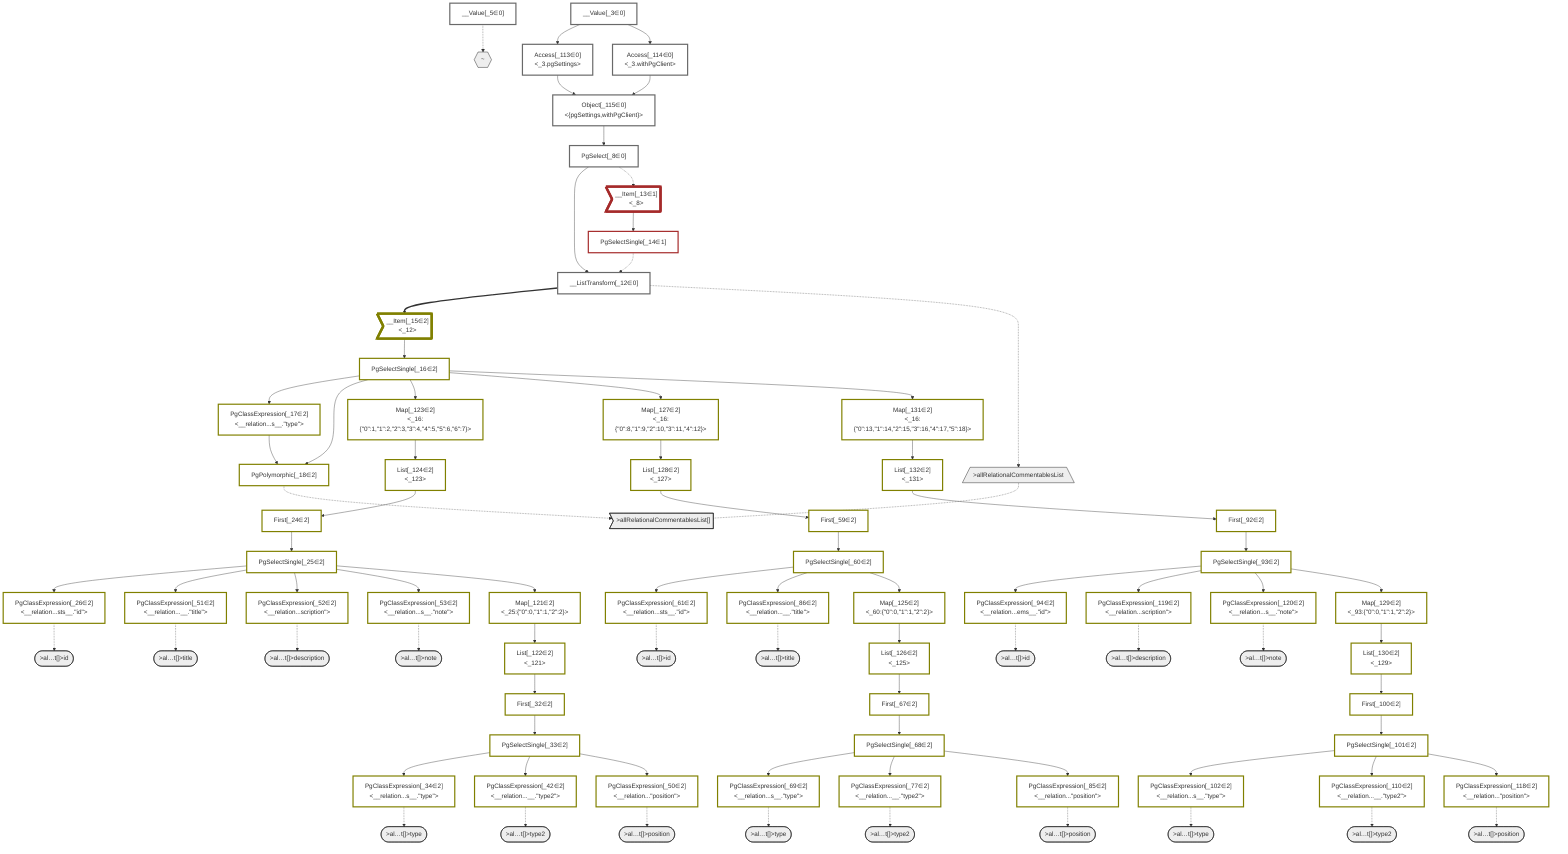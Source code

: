 graph TD
    classDef path fill:#eee,stroke:#000
    classDef plan fill:#fff,stroke-width:3px
    classDef itemplan fill:#fff,stroke-width:6px
    classDef sideeffectplan fill:#f00,stroke-width:6px

    %% subgraph fields
    P1{{"~"}}:::path
    P2[/">allRelationalCommentablesList"\]:::path
    P3>">allRelationalCommentablesList[]"]:::path
    P2 -.- P3
    P4([">al…t[]>id"]):::path
    %% P3 -.-> P4
    P5([">al…t[]>type"]):::path
    %% P3 -.-> P5
    P6([">al…t[]>type2"]):::path
    %% P3 -.-> P6
    P7([">al…t[]>position"]):::path
    %% P3 -.-> P7
    P8([">al…t[]>title"]):::path
    %% P3 -.-> P8
    P9([">al…t[]>description"]):::path
    %% P3 -.-> P9
    P10([">al…t[]>note"]):::path
    %% P3 -.-> P10
    P11([">al…t[]>id"]):::path
    %% P3 -.-> P11
    P12([">al…t[]>type"]):::path
    %% P3 -.-> P12
    P13([">al…t[]>type2"]):::path
    %% P3 -.-> P13
    P14([">al…t[]>position"]):::path
    %% P3 -.-> P14
    P15([">al…t[]>title"]):::path
    %% P3 -.-> P15
    P16([">al…t[]>id"]):::path
    %% P3 -.-> P16
    P17([">al…t[]>type"]):::path
    %% P3 -.-> P17
    P18([">al…t[]>type2"]):::path
    %% P3 -.-> P18
    P19([">al…t[]>position"]):::path
    %% P3 -.-> P19
    P20([">al…t[]>description"]):::path
    %% P3 -.-> P20
    P21([">al…t[]>note"]):::path
    %% P3 -.-> P21
    %% P1 -.-> P2
    %% end

    %% define plans
    __Value_3["__Value[_3∈0]<br /><context>"]:::plan
    __Value_5["__Value[_5∈0]<br /><rootValue>"]:::plan
    PgSelect_8["PgSelect[_8∈0]<br /><relational_commentables>"]:::plan
    __ListTransform_12["__ListTransform[_12∈0]<br /><each:_8>"]:::plan
    __Item_13>"__Item[_13∈1]<br /><_8>"]:::itemplan
    PgSelectSingle_14["PgSelectSingle[_14∈1]<br /><relational_commentables>"]:::plan
    __Item_15>"__Item[_15∈2]<br /><_12>"]:::itemplan
    PgSelectSingle_16["PgSelectSingle[_16∈2]<br /><relational_commentables>"]:::plan
    PgClassExpression_17["PgClassExpression[_17∈2]<br /><__relation...s__.#quot;type#quot;>"]:::plan
    PgPolymorphic_18["PgPolymorphic[_18∈2]"]:::plan
    First_24["First[_24∈2]"]:::plan
    PgSelectSingle_25["PgSelectSingle[_25∈2]<br /><relational_posts>"]:::plan
    PgClassExpression_26["PgClassExpression[_26∈2]<br /><__relation...sts__.#quot;id#quot;>"]:::plan
    First_32["First[_32∈2]"]:::plan
    PgSelectSingle_33["PgSelectSingle[_33∈2]<br /><relational_items>"]:::plan
    PgClassExpression_34["PgClassExpression[_34∈2]<br /><__relation...s__.#quot;type#quot;>"]:::plan
    PgClassExpression_42["PgClassExpression[_42∈2]<br /><__relation...__.#quot;type2#quot;>"]:::plan
    PgClassExpression_50["PgClassExpression[_50∈2]<br /><__relation...#quot;position#quot;>"]:::plan
    PgClassExpression_51["PgClassExpression[_51∈2]<br /><__relation...__.#quot;title#quot;>"]:::plan
    PgClassExpression_52["PgClassExpression[_52∈2]<br /><__relation...scription#quot;>"]:::plan
    PgClassExpression_53["PgClassExpression[_53∈2]<br /><__relation...s__.#quot;note#quot;>"]:::plan
    First_59["First[_59∈2]"]:::plan
    PgSelectSingle_60["PgSelectSingle[_60∈2]<br /><relational_checklists>"]:::plan
    PgClassExpression_61["PgClassExpression[_61∈2]<br /><__relation...sts__.#quot;id#quot;>"]:::plan
    First_67["First[_67∈2]"]:::plan
    PgSelectSingle_68["PgSelectSingle[_68∈2]<br /><relational_items>"]:::plan
    PgClassExpression_69["PgClassExpression[_69∈2]<br /><__relation...s__.#quot;type#quot;>"]:::plan
    PgClassExpression_77["PgClassExpression[_77∈2]<br /><__relation...__.#quot;type2#quot;>"]:::plan
    PgClassExpression_85["PgClassExpression[_85∈2]<br /><__relation...#quot;position#quot;>"]:::plan
    PgClassExpression_86["PgClassExpression[_86∈2]<br /><__relation...__.#quot;title#quot;>"]:::plan
    First_92["First[_92∈2]"]:::plan
    PgSelectSingle_93["PgSelectSingle[_93∈2]<br /><relational_checklist_items>"]:::plan
    PgClassExpression_94["PgClassExpression[_94∈2]<br /><__relation...ems__.#quot;id#quot;>"]:::plan
    First_100["First[_100∈2]"]:::plan
    PgSelectSingle_101["PgSelectSingle[_101∈2]<br /><relational_items>"]:::plan
    PgClassExpression_102["PgClassExpression[_102∈2]<br /><__relation...s__.#quot;type#quot;>"]:::plan
    PgClassExpression_110["PgClassExpression[_110∈2]<br /><__relation...__.#quot;type2#quot;>"]:::plan
    Access_113["Access[_113∈0]<br /><_3.pgSettings>"]:::plan
    Access_114["Access[_114∈0]<br /><_3.withPgClient>"]:::plan
    Object_115["Object[_115∈0]<br /><{pgSettings,withPgClient}>"]:::plan
    PgClassExpression_118["PgClassExpression[_118∈2]<br /><__relation...#quot;position#quot;>"]:::plan
    PgClassExpression_119["PgClassExpression[_119∈2]<br /><__relation...scription#quot;>"]:::plan
    PgClassExpression_120["PgClassExpression[_120∈2]<br /><__relation...s__.#quot;note#quot;>"]:::plan
    Map_121["Map[_121∈2]<br /><_25:{#quot;0#quot;:0,#quot;1#quot;:1,#quot;2#quot;:2}>"]:::plan
    List_122["List[_122∈2]<br /><_121>"]:::plan
    Map_123["Map[_123∈2]<br /><_16:{#quot;0#quot;:1,#quot;1#quot;:2,#quot;2#quot;:3,#quot;3#quot;:4,#quot;4#quot;:5,#quot;5#quot;:6,#quot;6#quot;:7}>"]:::plan
    List_124["List[_124∈2]<br /><_123>"]:::plan
    Map_125["Map[_125∈2]<br /><_60:{#quot;0#quot;:0,#quot;1#quot;:1,#quot;2#quot;:2}>"]:::plan
    List_126["List[_126∈2]<br /><_125>"]:::plan
    Map_127["Map[_127∈2]<br /><_16:{#quot;0#quot;:8,#quot;1#quot;:9,#quot;2#quot;:10,#quot;3#quot;:11,#quot;4#quot;:12}>"]:::plan
    List_128["List[_128∈2]<br /><_127>"]:::plan
    Map_129["Map[_129∈2]<br /><_93:{#quot;0#quot;:0,#quot;1#quot;:1,#quot;2#quot;:2}>"]:::plan
    List_130["List[_130∈2]<br /><_129>"]:::plan
    Map_131["Map[_131∈2]<br /><_16:{#quot;0#quot;:13,#quot;1#quot;:14,#quot;2#quot;:15,#quot;3#quot;:16,#quot;4#quot;:17,#quot;5#quot;:18}>"]:::plan
    List_132["List[_132∈2]<br /><_131>"]:::plan

    %% plan dependencies
    Object_115 --> PgSelect_8
    PgSelect_8 --> __ListTransform_12
    PgSelectSingle_14 -.-> __ListTransform_12
    PgSelect_8 -.-> __Item_13
    __Item_13 --> PgSelectSingle_14
    __ListTransform_12 ==> __Item_15
    __Item_15 --> PgSelectSingle_16
    PgSelectSingle_16 --> PgClassExpression_17
    PgSelectSingle_16 --> PgPolymorphic_18
    PgClassExpression_17 --> PgPolymorphic_18
    List_124 --> First_24
    First_24 --> PgSelectSingle_25
    PgSelectSingle_25 --> PgClassExpression_26
    List_122 --> First_32
    First_32 --> PgSelectSingle_33
    PgSelectSingle_33 --> PgClassExpression_34
    PgSelectSingle_33 --> PgClassExpression_42
    PgSelectSingle_33 --> PgClassExpression_50
    PgSelectSingle_25 --> PgClassExpression_51
    PgSelectSingle_25 --> PgClassExpression_52
    PgSelectSingle_25 --> PgClassExpression_53
    List_128 --> First_59
    First_59 --> PgSelectSingle_60
    PgSelectSingle_60 --> PgClassExpression_61
    List_126 --> First_67
    First_67 --> PgSelectSingle_68
    PgSelectSingle_68 --> PgClassExpression_69
    PgSelectSingle_68 --> PgClassExpression_77
    PgSelectSingle_68 --> PgClassExpression_85
    PgSelectSingle_60 --> PgClassExpression_86
    List_132 --> First_92
    First_92 --> PgSelectSingle_93
    PgSelectSingle_93 --> PgClassExpression_94
    List_130 --> First_100
    First_100 --> PgSelectSingle_101
    PgSelectSingle_101 --> PgClassExpression_102
    PgSelectSingle_101 --> PgClassExpression_110
    __Value_3 --> Access_113
    __Value_3 --> Access_114
    Access_113 --> Object_115
    Access_114 --> Object_115
    PgSelectSingle_101 --> PgClassExpression_118
    PgSelectSingle_93 --> PgClassExpression_119
    PgSelectSingle_93 --> PgClassExpression_120
    PgSelectSingle_25 --> Map_121
    Map_121 --> List_122
    PgSelectSingle_16 --> Map_123
    Map_123 --> List_124
    PgSelectSingle_60 --> Map_125
    Map_125 --> List_126
    PgSelectSingle_16 --> Map_127
    Map_127 --> List_128
    PgSelectSingle_93 --> Map_129
    Map_129 --> List_130
    PgSelectSingle_16 --> Map_131
    Map_131 --> List_132

    %% plan-to-path relationships
    __Value_5 -.-> P1
    __ListTransform_12 -.-> P2
    PgPolymorphic_18 -.-> P3
    PgClassExpression_26 -.-> P4
    PgClassExpression_34 -.-> P5
    PgClassExpression_42 -.-> P6
    PgClassExpression_50 -.-> P7
    PgClassExpression_51 -.-> P8
    PgClassExpression_52 -.-> P9
    PgClassExpression_53 -.-> P10
    PgClassExpression_61 -.-> P11
    PgClassExpression_69 -.-> P12
    PgClassExpression_77 -.-> P13
    PgClassExpression_85 -.-> P14
    PgClassExpression_86 -.-> P15
    PgClassExpression_94 -.-> P16
    PgClassExpression_102 -.-> P17
    PgClassExpression_110 -.-> P18
    PgClassExpression_118 -.-> P19
    PgClassExpression_119 -.-> P20
    PgClassExpression_120 -.-> P21

    %% allocate buckets
    classDef bucket0 stroke:#696969
    class __Value_3,__Value_5,PgSelect_8,__ListTransform_12,Access_113,Access_114,Object_115 bucket0
    classDef bucket1 stroke:#a52a2a
    class __Item_13,PgSelectSingle_14 bucket1
    classDef bucket2 stroke:#808000
    class __Item_15,PgSelectSingle_16,PgClassExpression_17,PgPolymorphic_18,First_24,PgSelectSingle_25,PgClassExpression_26,First_32,PgSelectSingle_33,PgClassExpression_34,PgClassExpression_42,PgClassExpression_50,PgClassExpression_51,PgClassExpression_52,PgClassExpression_53,First_59,PgSelectSingle_60,PgClassExpression_61,First_67,PgSelectSingle_68,PgClassExpression_69,PgClassExpression_77,PgClassExpression_85,PgClassExpression_86,First_92,PgSelectSingle_93,PgClassExpression_94,First_100,PgSelectSingle_101,PgClassExpression_102,PgClassExpression_110,PgClassExpression_118,PgClassExpression_119,PgClassExpression_120,Map_121,List_122,Map_123,List_124,Map_125,List_126,Map_127,List_128,Map_129,List_130,Map_131,List_132 bucket2